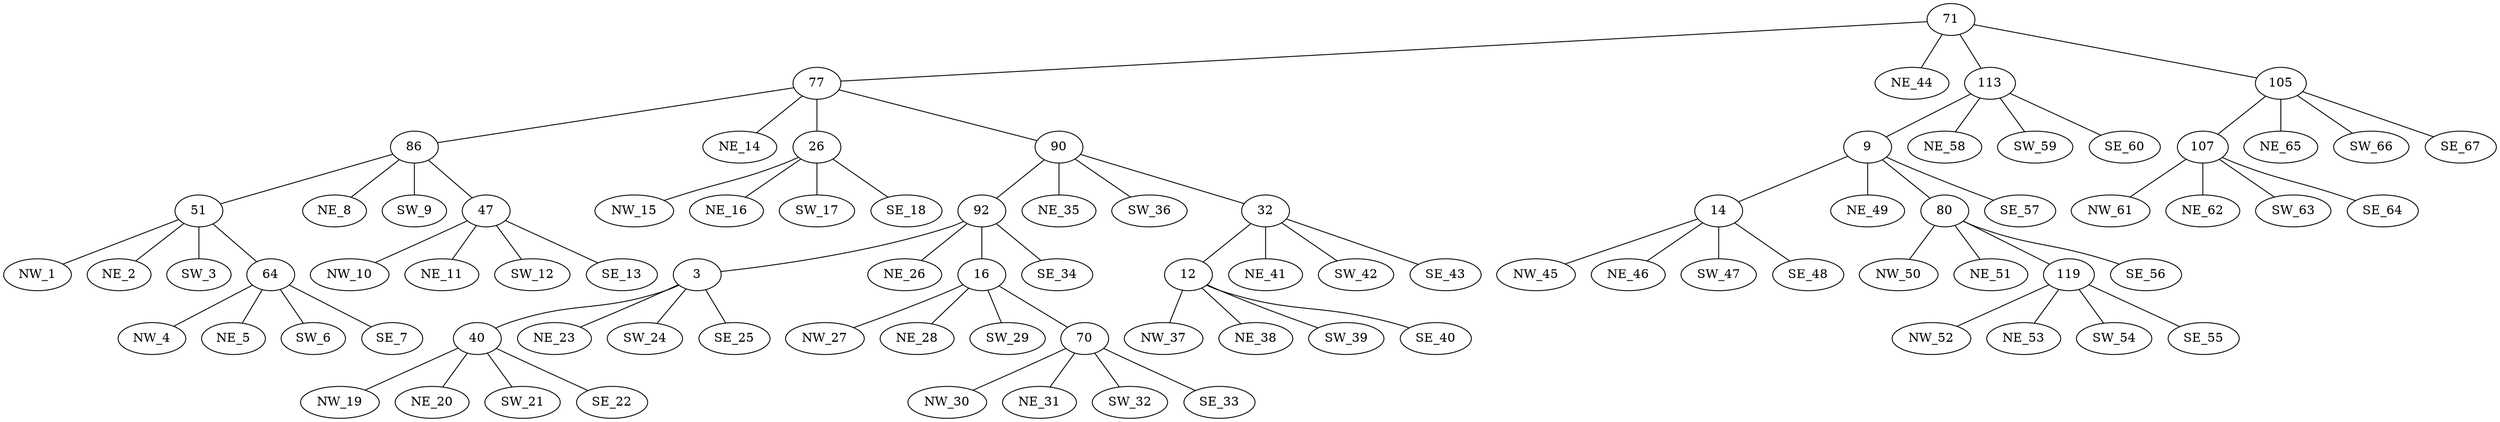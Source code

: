 graph T{
71;
71 -- 77;
77;
77 -- 86;
86;
86 -- 51;
51;
51 -- NW_1;
51 -- NE_2;
51 -- SW_3;
51 -- 64;
64;
64 -- NW_4;
64 -- NE_5;
64 -- SW_6;
64 -- SE_7;
86 -- NE_8;
86 -- SW_9;
86 -- 47;
47;
47 -- NW_10;
47 -- NE_11;
47 -- SW_12;
47 -- SE_13;
77 -- NE_14;
77 -- 26;
26;
26 -- NW_15;
26 -- NE_16;
26 -- SW_17;
26 -- SE_18;
77 -- 90;
90;
90 -- 92;
92;
92 -- 3;
3;
3 -- 40;
40;
40 -- NW_19;
40 -- NE_20;
40 -- SW_21;
40 -- SE_22;
3 -- NE_23;
3 -- SW_24;
3 -- SE_25;
92 -- NE_26;
92 -- 16;
16;
16 -- NW_27;
16 -- NE_28;
16 -- SW_29;
16 -- 70;
70;
70 -- NW_30;
70 -- NE_31;
70 -- SW_32;
70 -- SE_33;
92 -- SE_34;
90 -- NE_35;
90 -- SW_36;
90 -- 32;
32;
32 -- 12;
12;
12 -- NW_37;
12 -- NE_38;
12 -- SW_39;
12 -- SE_40;
32 -- NE_41;
32 -- SW_42;
32 -- SE_43;
71 -- NE_44;
71 -- 113;
113;
113 -- 9;
9;
9 -- 14;
14;
14 -- NW_45;
14 -- NE_46;
14 -- SW_47;
14 -- SE_48;
9 -- NE_49;
9 -- 80;
80;
80 -- NW_50;
80 -- NE_51;
80 -- 119;
119;
119 -- NW_52;
119 -- NE_53;
119 -- SW_54;
119 -- SE_55;
80 -- SE_56;
9 -- SE_57;
113 -- NE_58;
113 -- SW_59;
113 -- SE_60;
71 -- 105;
105;
105 -- 107;
107;
107 -- NW_61;
107 -- NE_62;
107 -- SW_63;
107 -- SE_64;
105 -- NE_65;
105 -- SW_66;
105 -- SE_67;
}
